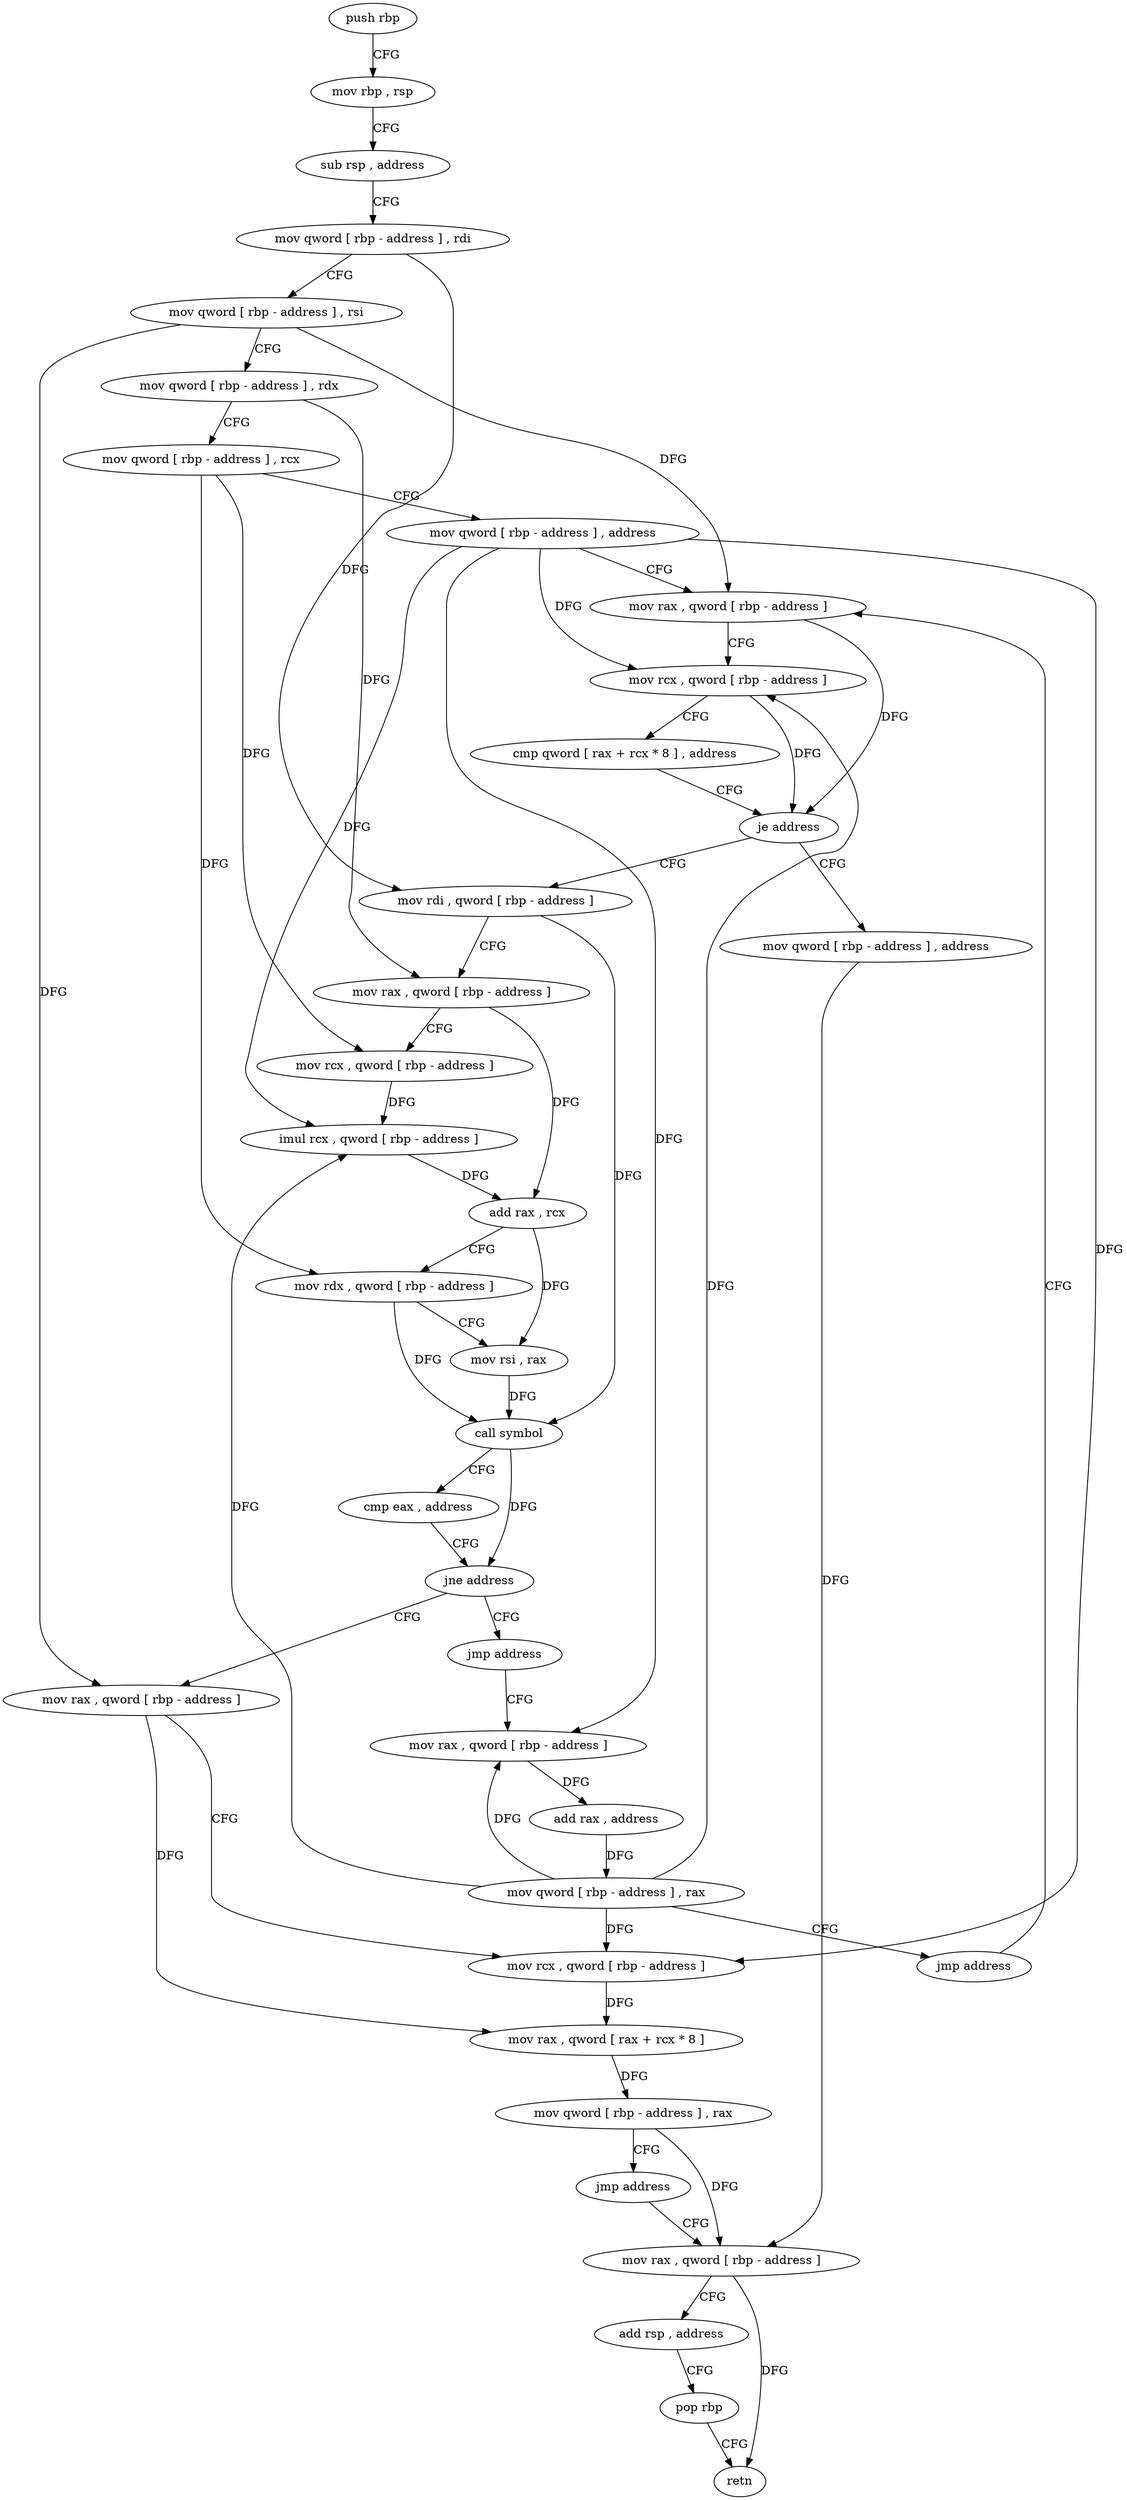digraph "func" {
"4245696" [label = "push rbp" ]
"4245697" [label = "mov rbp , rsp" ]
"4245700" [label = "sub rsp , address" ]
"4245704" [label = "mov qword [ rbp - address ] , rdi" ]
"4245708" [label = "mov qword [ rbp - address ] , rsi" ]
"4245712" [label = "mov qword [ rbp - address ] , rdx" ]
"4245716" [label = "mov qword [ rbp - address ] , rcx" ]
"4245720" [label = "mov qword [ rbp - address ] , address" ]
"4245728" [label = "mov rax , qword [ rbp - address ]" ]
"4245833" [label = "mov qword [ rbp - address ] , address" ]
"4245841" [label = "mov rax , qword [ rbp - address ]" ]
"4245747" [label = "mov rdi , qword [ rbp - address ]" ]
"4245751" [label = "mov rax , qword [ rbp - address ]" ]
"4245755" [label = "mov rcx , qword [ rbp - address ]" ]
"4245759" [label = "imul rcx , qword [ rbp - address ]" ]
"4245764" [label = "add rax , rcx" ]
"4245767" [label = "mov rdx , qword [ rbp - address ]" ]
"4245771" [label = "mov rsi , rax" ]
"4245774" [label = "call symbol" ]
"4245779" [label = "cmp eax , address" ]
"4245782" [label = "jne address" ]
"4245809" [label = "jmp address" ]
"4245788" [label = "mov rax , qword [ rbp - address ]" ]
"4245814" [label = "mov rax , qword [ rbp - address ]" ]
"4245792" [label = "mov rcx , qword [ rbp - address ]" ]
"4245796" [label = "mov rax , qword [ rax + rcx * 8 ]" ]
"4245800" [label = "mov qword [ rbp - address ] , rax" ]
"4245804" [label = "jmp address" ]
"4245818" [label = "add rax , address" ]
"4245824" [label = "mov qword [ rbp - address ] , rax" ]
"4245828" [label = "jmp address" ]
"4245845" [label = "add rsp , address" ]
"4245849" [label = "pop rbp" ]
"4245850" [label = "retn" ]
"4245732" [label = "mov rcx , qword [ rbp - address ]" ]
"4245736" [label = "cmp qword [ rax + rcx * 8 ] , address" ]
"4245741" [label = "je address" ]
"4245696" -> "4245697" [ label = "CFG" ]
"4245697" -> "4245700" [ label = "CFG" ]
"4245700" -> "4245704" [ label = "CFG" ]
"4245704" -> "4245708" [ label = "CFG" ]
"4245704" -> "4245747" [ label = "DFG" ]
"4245708" -> "4245712" [ label = "CFG" ]
"4245708" -> "4245728" [ label = "DFG" ]
"4245708" -> "4245788" [ label = "DFG" ]
"4245712" -> "4245716" [ label = "CFG" ]
"4245712" -> "4245751" [ label = "DFG" ]
"4245716" -> "4245720" [ label = "CFG" ]
"4245716" -> "4245755" [ label = "DFG" ]
"4245716" -> "4245767" [ label = "DFG" ]
"4245720" -> "4245728" [ label = "CFG" ]
"4245720" -> "4245732" [ label = "DFG" ]
"4245720" -> "4245759" [ label = "DFG" ]
"4245720" -> "4245792" [ label = "DFG" ]
"4245720" -> "4245814" [ label = "DFG" ]
"4245728" -> "4245732" [ label = "CFG" ]
"4245728" -> "4245741" [ label = "DFG" ]
"4245833" -> "4245841" [ label = "DFG" ]
"4245841" -> "4245845" [ label = "CFG" ]
"4245841" -> "4245850" [ label = "DFG" ]
"4245747" -> "4245751" [ label = "CFG" ]
"4245747" -> "4245774" [ label = "DFG" ]
"4245751" -> "4245755" [ label = "CFG" ]
"4245751" -> "4245764" [ label = "DFG" ]
"4245755" -> "4245759" [ label = "DFG" ]
"4245759" -> "4245764" [ label = "DFG" ]
"4245764" -> "4245767" [ label = "CFG" ]
"4245764" -> "4245771" [ label = "DFG" ]
"4245767" -> "4245771" [ label = "CFG" ]
"4245767" -> "4245774" [ label = "DFG" ]
"4245771" -> "4245774" [ label = "DFG" ]
"4245774" -> "4245779" [ label = "CFG" ]
"4245774" -> "4245782" [ label = "DFG" ]
"4245779" -> "4245782" [ label = "CFG" ]
"4245782" -> "4245809" [ label = "CFG" ]
"4245782" -> "4245788" [ label = "CFG" ]
"4245809" -> "4245814" [ label = "CFG" ]
"4245788" -> "4245792" [ label = "CFG" ]
"4245788" -> "4245796" [ label = "DFG" ]
"4245814" -> "4245818" [ label = "DFG" ]
"4245792" -> "4245796" [ label = "DFG" ]
"4245796" -> "4245800" [ label = "DFG" ]
"4245800" -> "4245804" [ label = "CFG" ]
"4245800" -> "4245841" [ label = "DFG" ]
"4245804" -> "4245841" [ label = "CFG" ]
"4245818" -> "4245824" [ label = "DFG" ]
"4245824" -> "4245828" [ label = "CFG" ]
"4245824" -> "4245732" [ label = "DFG" ]
"4245824" -> "4245759" [ label = "DFG" ]
"4245824" -> "4245792" [ label = "DFG" ]
"4245824" -> "4245814" [ label = "DFG" ]
"4245828" -> "4245728" [ label = "CFG" ]
"4245845" -> "4245849" [ label = "CFG" ]
"4245849" -> "4245850" [ label = "CFG" ]
"4245732" -> "4245736" [ label = "CFG" ]
"4245732" -> "4245741" [ label = "DFG" ]
"4245736" -> "4245741" [ label = "CFG" ]
"4245741" -> "4245833" [ label = "CFG" ]
"4245741" -> "4245747" [ label = "CFG" ]
}
